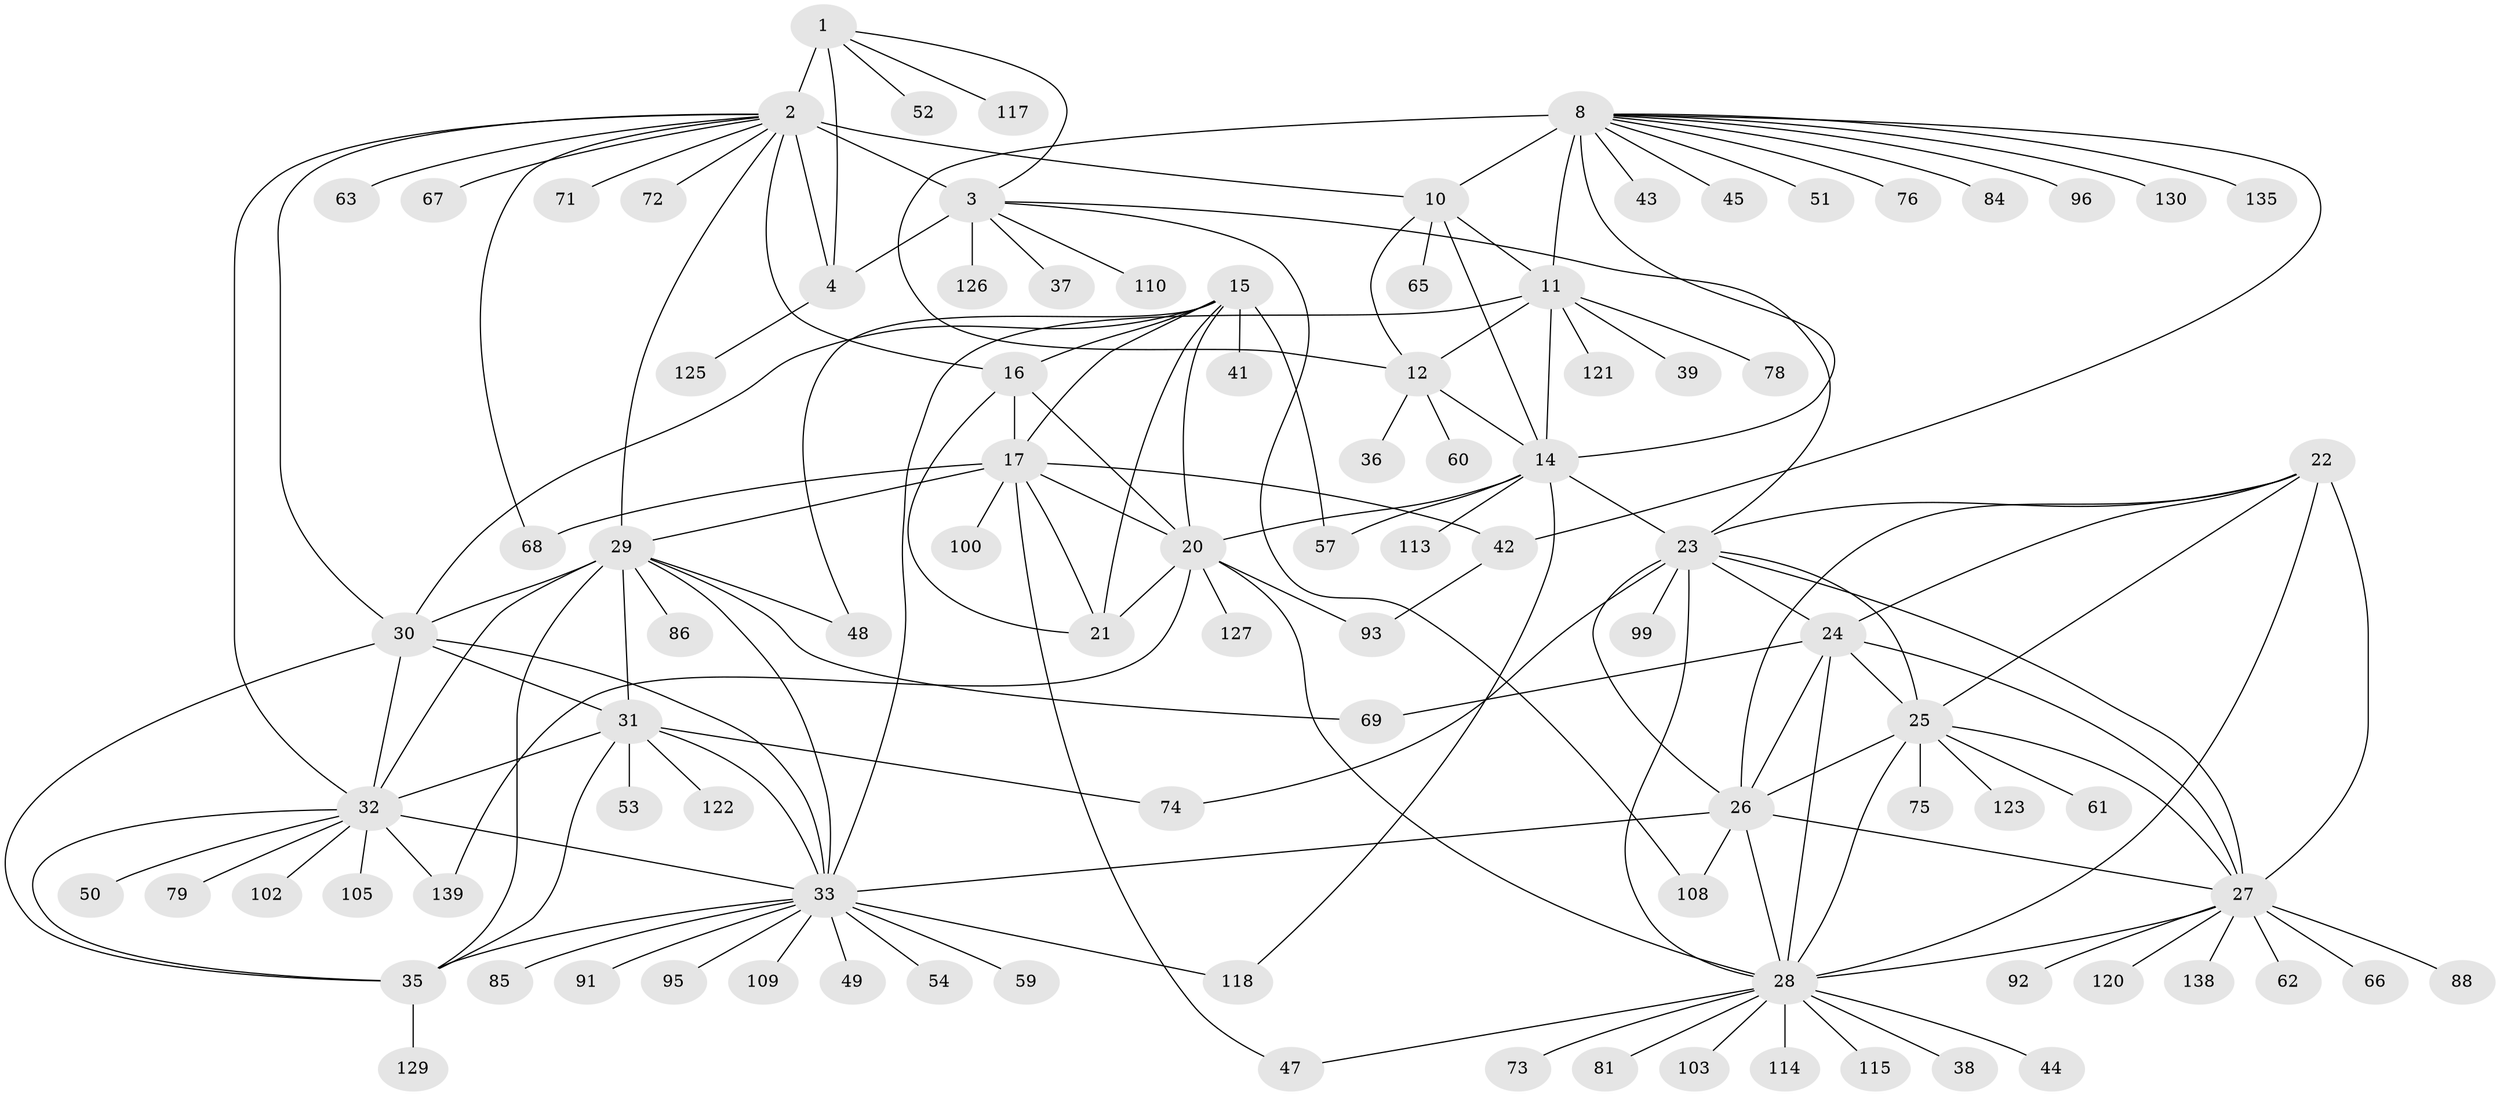 // original degree distribution, {8: 0.02857142857142857, 9: 0.02857142857142857, 11: 0.05714285714285714, 7: 0.02857142857142857, 14: 0.007142857142857143, 12: 0.02857142857142857, 10: 0.02857142857142857, 6: 0.02857142857142857, 15: 0.007142857142857143, 16: 0.007142857142857143, 1: 0.6, 3: 0.007142857142857143, 2: 0.14285714285714285}
// Generated by graph-tools (version 1.1) at 2025/19/03/04/25 18:19:34]
// undirected, 98 vertices, 157 edges
graph export_dot {
graph [start="1"]
  node [color=gray90,style=filled];
  1;
  2 [super="+5+58+140+6"];
  3;
  4;
  8 [super="+9"];
  10 [super="+90"];
  11;
  12 [super="+104+131+13"];
  14;
  15 [super="+18+137"];
  16;
  17 [super="+19"];
  20 [super="+55"];
  21;
  22;
  23;
  24 [super="+94+132+119+89"];
  25;
  26;
  27;
  28;
  29;
  30 [super="+112+116+133"];
  31 [super="+34+40"];
  32;
  33;
  35;
  36;
  37;
  38;
  39;
  41;
  42;
  43;
  44;
  45;
  47 [super="+87"];
  48;
  49;
  50;
  51;
  52;
  53;
  54;
  57;
  59;
  60;
  61;
  62;
  63;
  65;
  66;
  67;
  68;
  69 [super="+128"];
  71;
  72;
  73;
  74;
  75;
  76;
  78;
  79;
  81;
  84;
  85;
  86;
  88;
  91;
  92;
  93;
  95;
  96;
  99;
  100;
  102;
  103;
  105;
  108;
  109;
  110;
  113;
  114;
  115;
  117;
  118;
  120;
  121;
  122;
  123;
  125;
  126;
  127;
  129;
  130;
  135;
  138;
  139;
  1 -- 2 [weight=4];
  1 -- 3;
  1 -- 4;
  1 -- 52;
  1 -- 117;
  2 -- 3 [weight=4];
  2 -- 4 [weight=4];
  2 -- 10;
  2 -- 67;
  2 -- 30;
  2 -- 63;
  2 -- 32;
  2 -- 68;
  2 -- 71;
  2 -- 72;
  2 -- 16;
  2 -- 29;
  3 -- 4;
  3 -- 23;
  3 -- 37;
  3 -- 108;
  3 -- 110;
  3 -- 126;
  4 -- 125;
  8 -- 10 [weight=2];
  8 -- 11 [weight=2];
  8 -- 12 [weight=4];
  8 -- 14 [weight=2];
  8 -- 42;
  8 -- 43;
  8 -- 45;
  8 -- 51;
  8 -- 84;
  8 -- 96;
  8 -- 130;
  8 -- 135;
  8 -- 76;
  10 -- 11;
  10 -- 12 [weight=2];
  10 -- 14;
  10 -- 65;
  11 -- 12 [weight=2];
  11 -- 14;
  11 -- 33;
  11 -- 39;
  11 -- 78;
  11 -- 121;
  12 -- 14 [weight=2];
  12 -- 60;
  12 -- 36;
  14 -- 20;
  14 -- 23;
  14 -- 57;
  14 -- 113;
  14 -- 118;
  15 -- 16 [weight=2];
  15 -- 17 [weight=4];
  15 -- 20 [weight=2];
  15 -- 21 [weight=2];
  15 -- 41;
  15 -- 48;
  15 -- 57;
  15 -- 30;
  16 -- 17 [weight=2];
  16 -- 20;
  16 -- 21;
  17 -- 20 [weight=2];
  17 -- 21 [weight=2];
  17 -- 68;
  17 -- 100;
  17 -- 42;
  17 -- 47;
  17 -- 29;
  20 -- 21;
  20 -- 28;
  20 -- 127;
  20 -- 139;
  20 -- 93;
  22 -- 23;
  22 -- 24;
  22 -- 25;
  22 -- 26;
  22 -- 27;
  22 -- 28;
  23 -- 24;
  23 -- 25;
  23 -- 26;
  23 -- 27;
  23 -- 28;
  23 -- 74;
  23 -- 99;
  24 -- 25;
  24 -- 26;
  24 -- 27;
  24 -- 28;
  24 -- 69;
  25 -- 26;
  25 -- 27;
  25 -- 28;
  25 -- 61;
  25 -- 75;
  25 -- 123;
  26 -- 27;
  26 -- 28;
  26 -- 33;
  26 -- 108;
  27 -- 28;
  27 -- 62;
  27 -- 66;
  27 -- 88;
  27 -- 92;
  27 -- 120;
  27 -- 138;
  28 -- 38;
  28 -- 44;
  28 -- 73;
  28 -- 81;
  28 -- 103;
  28 -- 114;
  28 -- 115;
  28 -- 47;
  29 -- 30;
  29 -- 31 [weight=2];
  29 -- 32;
  29 -- 33;
  29 -- 35;
  29 -- 48;
  29 -- 86;
  29 -- 69;
  30 -- 31 [weight=2];
  30 -- 32;
  30 -- 33;
  30 -- 35;
  31 -- 32 [weight=2];
  31 -- 33 [weight=2];
  31 -- 35 [weight=2];
  31 -- 53;
  31 -- 74;
  31 -- 122;
  32 -- 33;
  32 -- 35;
  32 -- 50;
  32 -- 79;
  32 -- 102;
  32 -- 105;
  32 -- 139;
  33 -- 35;
  33 -- 49;
  33 -- 54;
  33 -- 59;
  33 -- 85;
  33 -- 91;
  33 -- 95;
  33 -- 109;
  33 -- 118;
  35 -- 129;
  42 -- 93;
}
